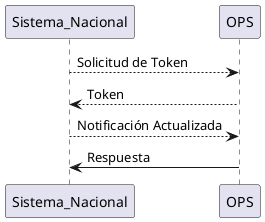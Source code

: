 @startuml
Sistema_Nacional --> OPS: Solicitud de Token
OPS --> Sistema_Nacional:  Token

Sistema_Nacional --> OPS: Notificación Actualizada
OPS -> Sistema_Nacional:  Respuesta
@enduml